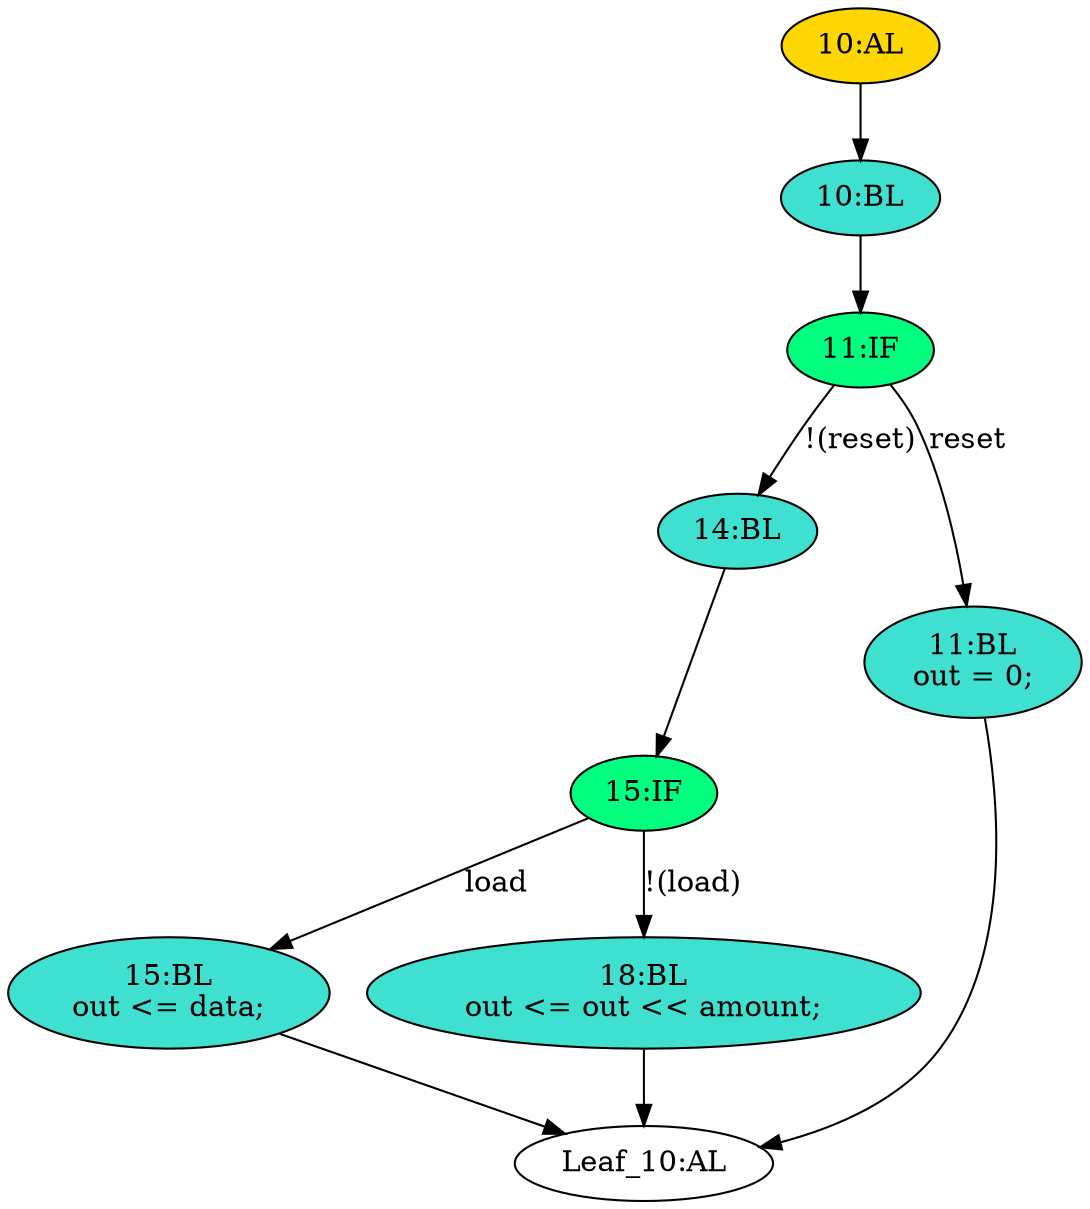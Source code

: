 strict digraph "" {
	node [label="\N"];
	"10:AL"	[ast="<pyverilog.vparser.ast.Always object at 0x7fda910e1c90>",
		clk_sens=True,
		fillcolor=gold,
		label="10:AL",
		sens="['clk', 'reset']",
		statements="[]",
		style=filled,
		typ=Always,
		use_var="['load', 'reset', 'amount', 'data', 'out']"];
	"10:BL"	[ast="<pyverilog.vparser.ast.Block object at 0x7fda910e1ed0>",
		fillcolor=turquoise,
		label="10:BL",
		statements="[]",
		style=filled,
		typ=Block];
	"10:AL" -> "10:BL"	[cond="[]",
		lineno=None];
	"14:BL"	[ast="<pyverilog.vparser.ast.Block object at 0x7fda910e1f90>",
		fillcolor=turquoise,
		label="14:BL",
		statements="[]",
		style=filled,
		typ=Block];
	"15:IF"	[ast="<pyverilog.vparser.ast.IfStatement object at 0x7fda910e1fd0>",
		fillcolor=springgreen,
		label="15:IF",
		statements="[]",
		style=filled,
		typ=IfStatement];
	"14:BL" -> "15:IF"	[cond="[]",
		lineno=None];
	"15:BL"	[ast="<pyverilog.vparser.ast.Block object at 0x7fda910e82d0>",
		fillcolor=turquoise,
		label="15:BL
out <= data;",
		statements="[<pyverilog.vparser.ast.NonblockingSubstitution object at 0x7fda910e8310>]",
		style=filled,
		typ=Block];
	"Leaf_10:AL"	[def_var="['out']",
		label="Leaf_10:AL"];
	"15:BL" -> "Leaf_10:AL"	[cond="[]",
		lineno=None];
	"11:BL"	[ast="<pyverilog.vparser.ast.Block object at 0x7fda910e1490>",
		fillcolor=turquoise,
		label="11:BL
out = 0;",
		statements="[<pyverilog.vparser.ast.BlockingSubstitution object at 0x7fda9bdccd10>]",
		style=filled,
		typ=Block];
	"11:BL" -> "Leaf_10:AL"	[cond="[]",
		lineno=None];
	"15:IF" -> "15:BL"	[cond="['load']",
		label=load,
		lineno=15];
	"18:BL"	[ast="<pyverilog.vparser.ast.Block object at 0x7fda910e8050>",
		fillcolor=turquoise,
		label="18:BL
out <= out << amount;",
		statements="[<pyverilog.vparser.ast.NonblockingSubstitution object at 0x7fda910e8090>]",
		style=filled,
		typ=Block];
	"15:IF" -> "18:BL"	[cond="['load']",
		label="!(load)",
		lineno=15];
	"18:BL" -> "Leaf_10:AL"	[cond="[]",
		lineno=None];
	"11:IF"	[ast="<pyverilog.vparser.ast.IfStatement object at 0x7fda910e1f10>",
		fillcolor=springgreen,
		label="11:IF",
		statements="[]",
		style=filled,
		typ=IfStatement];
	"11:IF" -> "14:BL"	[cond="['reset']",
		label="!(reset)",
		lineno=11];
	"11:IF" -> "11:BL"	[cond="['reset']",
		label=reset,
		lineno=11];
	"10:BL" -> "11:IF"	[cond="[]",
		lineno=None];
}

